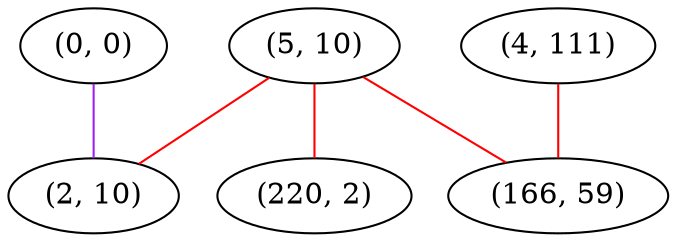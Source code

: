 graph "" {
"(0, 0)";
"(5, 10)";
"(4, 111)";
"(2, 10)";
"(220, 2)";
"(166, 59)";
"(0, 0)" -- "(2, 10)"  [color=purple, key=0, weight=4];
"(5, 10)" -- "(166, 59)"  [color=red, key=0, weight=1];
"(5, 10)" -- "(220, 2)"  [color=red, key=0, weight=1];
"(5, 10)" -- "(2, 10)"  [color=red, key=0, weight=1];
"(4, 111)" -- "(166, 59)"  [color=red, key=0, weight=1];
}
